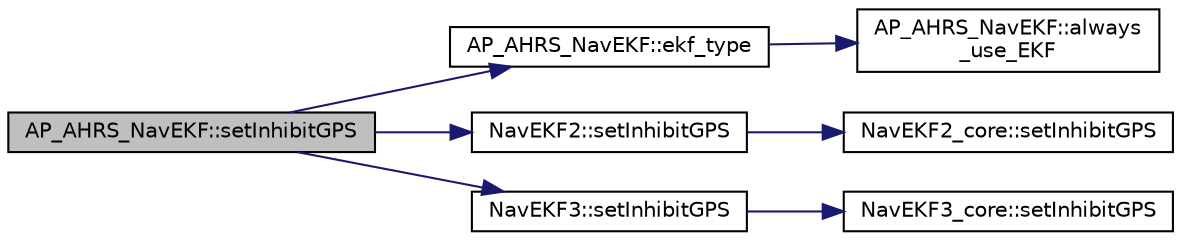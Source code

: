 digraph "AP_AHRS_NavEKF::setInhibitGPS"
{
 // INTERACTIVE_SVG=YES
  edge [fontname="Helvetica",fontsize="10",labelfontname="Helvetica",labelfontsize="10"];
  node [fontname="Helvetica",fontsize="10",shape=record];
  rankdir="LR";
  Node1 [label="AP_AHRS_NavEKF::setInhibitGPS",height=0.2,width=0.4,color="black", fillcolor="grey75", style="filled", fontcolor="black"];
  Node1 -> Node2 [color="midnightblue",fontsize="10",style="solid",fontname="Helvetica"];
  Node2 [label="AP_AHRS_NavEKF::ekf_type",height=0.2,width=0.4,color="black", fillcolor="white", style="filled",URL="$classAP__AHRS__NavEKF.html#a2421598bfc909c228709f99347a5fcea"];
  Node2 -> Node3 [color="midnightblue",fontsize="10",style="solid",fontname="Helvetica"];
  Node3 [label="AP_AHRS_NavEKF::always\l_use_EKF",height=0.2,width=0.4,color="black", fillcolor="white", style="filled",URL="$classAP__AHRS__NavEKF.html#a9af775a381a41ff78ac75a06ba7b1a05"];
  Node1 -> Node4 [color="midnightblue",fontsize="10",style="solid",fontname="Helvetica"];
  Node4 [label="NavEKF2::setInhibitGPS",height=0.2,width=0.4,color="black", fillcolor="white", style="filled",URL="$classNavEKF2.html#a6bc4e26188215be68c7013734e26e56f"];
  Node4 -> Node5 [color="midnightblue",fontsize="10",style="solid",fontname="Helvetica"];
  Node5 [label="NavEKF2_core::setInhibitGPS",height=0.2,width=0.4,color="black", fillcolor="white", style="filled",URL="$classNavEKF2__core.html#a879687ef73bdc560fd17d8f490b1c3b3"];
  Node1 -> Node6 [color="midnightblue",fontsize="10",style="solid",fontname="Helvetica"];
  Node6 [label="NavEKF3::setInhibitGPS",height=0.2,width=0.4,color="black", fillcolor="white", style="filled",URL="$classNavEKF3.html#aca76e36ca17b95dbdd2586a06dcfb126"];
  Node6 -> Node7 [color="midnightblue",fontsize="10",style="solid",fontname="Helvetica"];
  Node7 [label="NavEKF3_core::setInhibitGPS",height=0.2,width=0.4,color="black", fillcolor="white", style="filled",URL="$classNavEKF3__core.html#a0d8b0e06df4e1126a025b9641df39aa4"];
}
